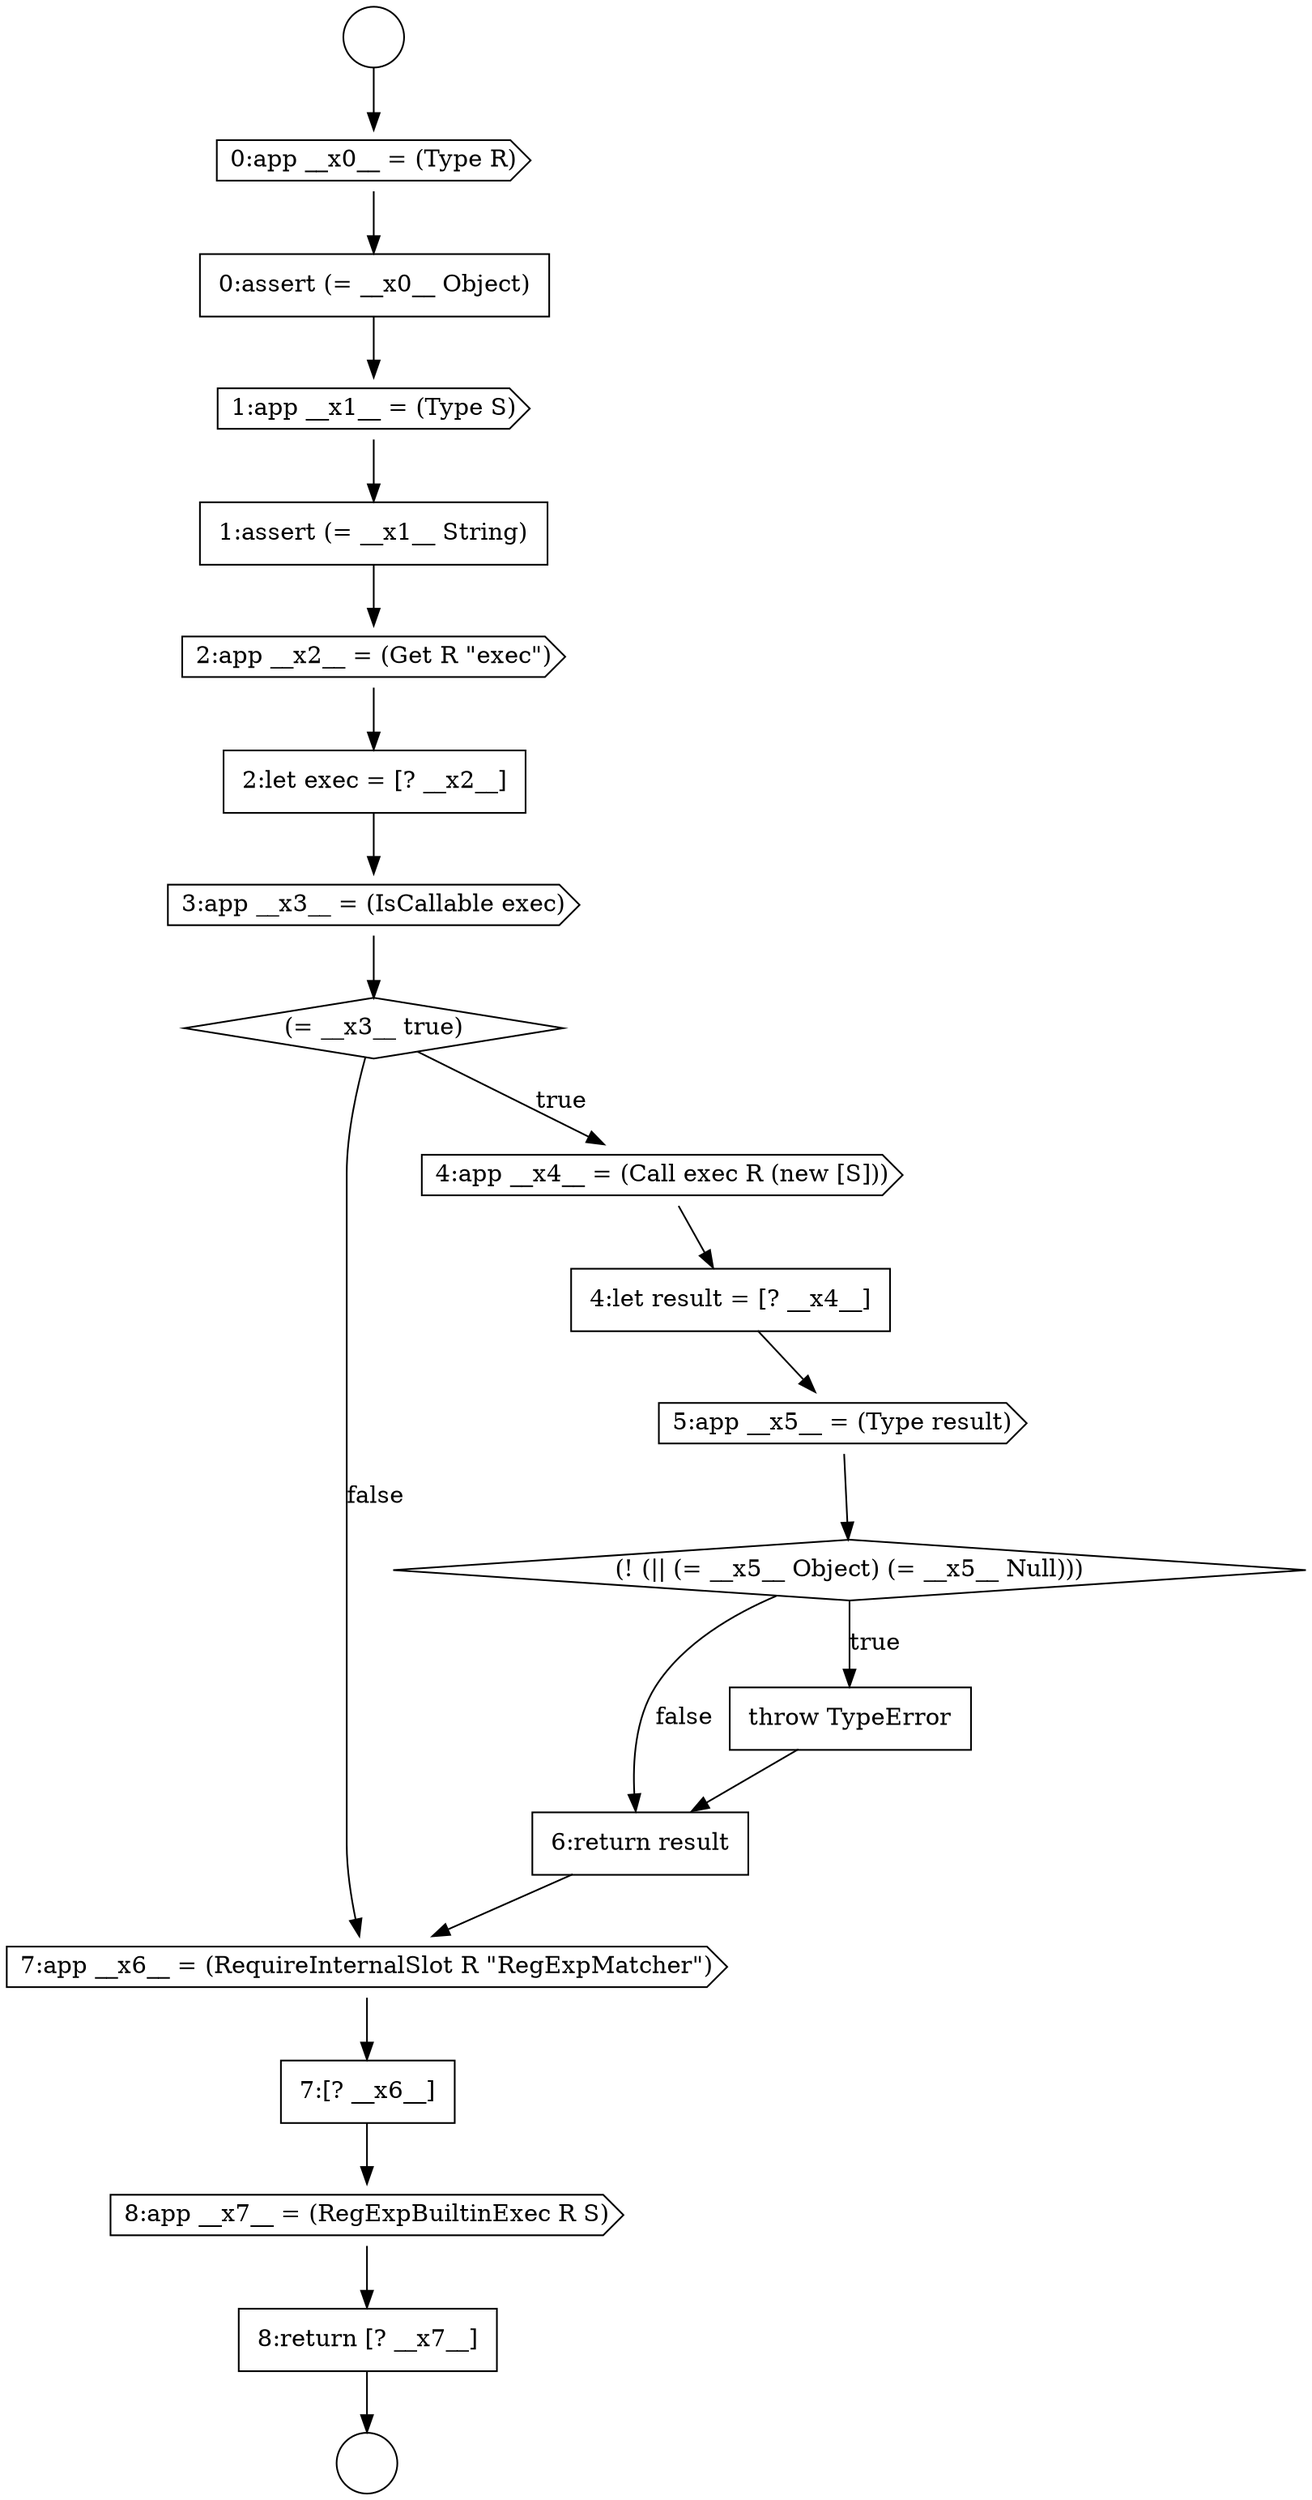 digraph {
  node15083 [shape=diamond, label=<<font color="black">(! (|| (= __x5__ Object) (= __x5__ Null)))</font>> color="black" fillcolor="white" style=filled]
  node15087 [shape=none, margin=0, label=<<font color="black">
    <table border="0" cellborder="1" cellspacing="0" cellpadding="10">
      <tr><td align="left">7:[? __x6__]</td></tr>
    </table>
  </font>> color="black" fillcolor="white" style=filled]
  node15073 [shape=none, margin=0, label=<<font color="black">
    <table border="0" cellborder="1" cellspacing="0" cellpadding="10">
      <tr><td align="left">0:assert (= __x0__ Object)</td></tr>
    </table>
  </font>> color="black" fillcolor="white" style=filled]
  node15082 [shape=cds, label=<<font color="black">5:app __x5__ = (Type result)</font>> color="black" fillcolor="white" style=filled]
  node15089 [shape=none, margin=0, label=<<font color="black">
    <table border="0" cellborder="1" cellspacing="0" cellpadding="10">
      <tr><td align="left">8:return [? __x7__]</td></tr>
    </table>
  </font>> color="black" fillcolor="white" style=filled]
  node15074 [shape=cds, label=<<font color="black">1:app __x1__ = (Type S)</font>> color="black" fillcolor="white" style=filled]
  node15086 [shape=cds, label=<<font color="black">7:app __x6__ = (RequireInternalSlot R &quot;RegExpMatcher&quot;)</font>> color="black" fillcolor="white" style=filled]
  node15081 [shape=none, margin=0, label=<<font color="black">
    <table border="0" cellborder="1" cellspacing="0" cellpadding="10">
      <tr><td align="left">4:let result = [? __x4__]</td></tr>
    </table>
  </font>> color="black" fillcolor="white" style=filled]
  node15085 [shape=none, margin=0, label=<<font color="black">
    <table border="0" cellborder="1" cellspacing="0" cellpadding="10">
      <tr><td align="left">6:return result</td></tr>
    </table>
  </font>> color="black" fillcolor="white" style=filled]
  node15084 [shape=none, margin=0, label=<<font color="black">
    <table border="0" cellborder="1" cellspacing="0" cellpadding="10">
      <tr><td align="left">throw TypeError</td></tr>
    </table>
  </font>> color="black" fillcolor="white" style=filled]
  node15088 [shape=cds, label=<<font color="black">8:app __x7__ = (RegExpBuiltinExec R S)</font>> color="black" fillcolor="white" style=filled]
  node15076 [shape=cds, label=<<font color="black">2:app __x2__ = (Get R &quot;exec&quot;)</font>> color="black" fillcolor="white" style=filled]
  node15072 [shape=cds, label=<<font color="black">0:app __x0__ = (Type R)</font>> color="black" fillcolor="white" style=filled]
  node15077 [shape=none, margin=0, label=<<font color="black">
    <table border="0" cellborder="1" cellspacing="0" cellpadding="10">
      <tr><td align="left">2:let exec = [? __x2__]</td></tr>
    </table>
  </font>> color="black" fillcolor="white" style=filled]
  node15078 [shape=cds, label=<<font color="black">3:app __x3__ = (IsCallable exec)</font>> color="black" fillcolor="white" style=filled]
  node15071 [shape=circle label=" " color="black" fillcolor="white" style=filled]
  node15070 [shape=circle label=" " color="black" fillcolor="white" style=filled]
  node15079 [shape=diamond, label=<<font color="black">(= __x3__ true)</font>> color="black" fillcolor="white" style=filled]
  node15080 [shape=cds, label=<<font color="black">4:app __x4__ = (Call exec R (new [S]))</font>> color="black" fillcolor="white" style=filled]
  node15075 [shape=none, margin=0, label=<<font color="black">
    <table border="0" cellborder="1" cellspacing="0" cellpadding="10">
      <tr><td align="left">1:assert (= __x1__ String)</td></tr>
    </table>
  </font>> color="black" fillcolor="white" style=filled]
  node15081 -> node15082 [ color="black"]
  node15079 -> node15080 [label=<<font color="black">true</font>> color="black"]
  node15079 -> node15086 [label=<<font color="black">false</font>> color="black"]
  node15089 -> node15071 [ color="black"]
  node15074 -> node15075 [ color="black"]
  node15080 -> node15081 [ color="black"]
  node15085 -> node15086 [ color="black"]
  node15077 -> node15078 [ color="black"]
  node15075 -> node15076 [ color="black"]
  node15073 -> node15074 [ color="black"]
  node15087 -> node15088 [ color="black"]
  node15083 -> node15084 [label=<<font color="black">true</font>> color="black"]
  node15083 -> node15085 [label=<<font color="black">false</font>> color="black"]
  node15084 -> node15085 [ color="black"]
  node15086 -> node15087 [ color="black"]
  node15088 -> node15089 [ color="black"]
  node15076 -> node15077 [ color="black"]
  node15078 -> node15079 [ color="black"]
  node15070 -> node15072 [ color="black"]
  node15072 -> node15073 [ color="black"]
  node15082 -> node15083 [ color="black"]
}
